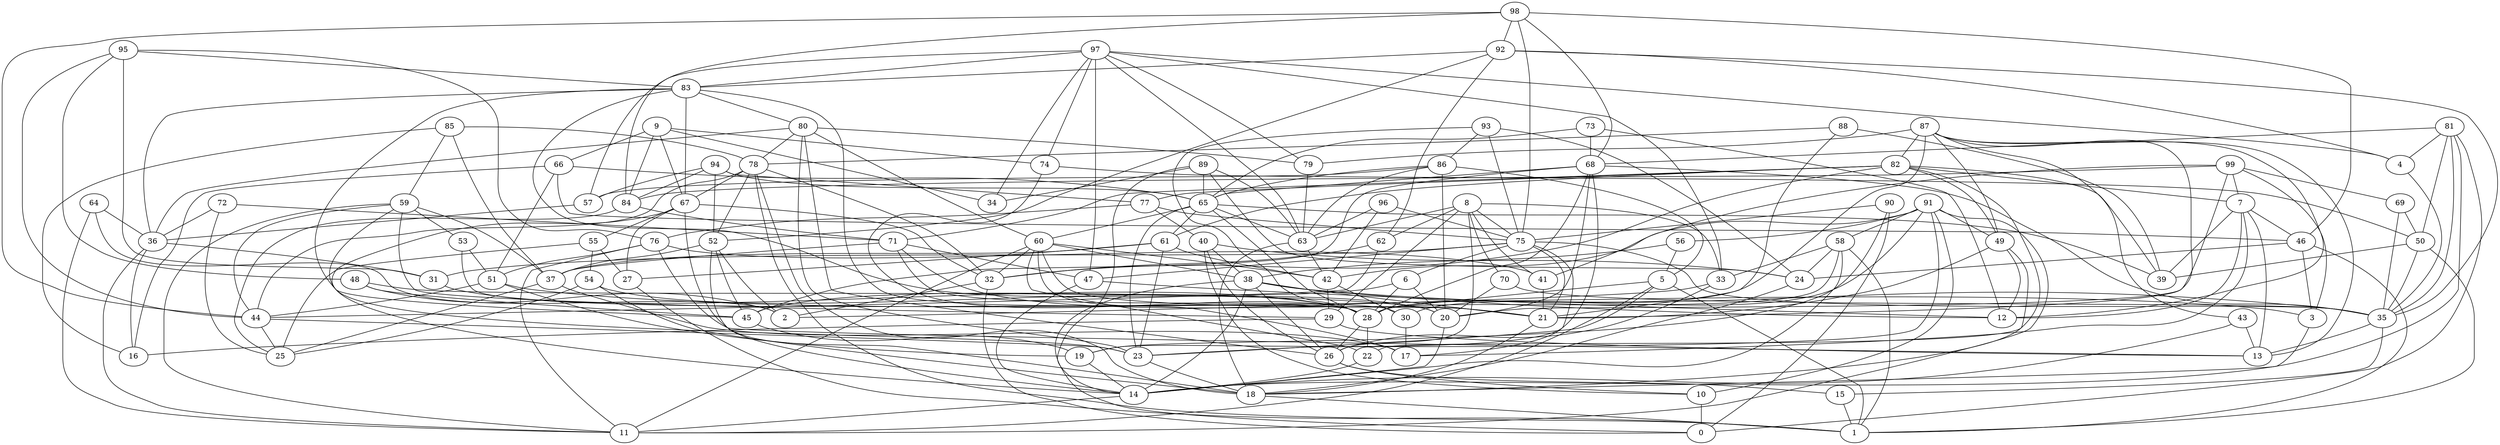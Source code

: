 digraph GG_graph {

subgraph G_graph {
edge [color = black]
"54" -> "25" [dir = none]
"54" -> "28" [dir = none]
"54" -> "18" [dir = none]
"24" -> "18" [dir = none]
"4" -> "35" [dir = none]
"5" -> "1" [dir = none]
"5" -> "11" [dir = none]
"5" -> "23" [dir = none]
"5" -> "28" [dir = none]
"94" -> "52" [dir = none]
"94" -> "57" [dir = none]
"94" -> "65" [dir = none]
"94" -> "77" [dir = none]
"94" -> "84" [dir = none]
"40" -> "10" [dir = none]
"40" -> "26" [dir = none]
"40" -> "24" [dir = none]
"40" -> "38" [dir = none]
"77" -> "76" [dir = none]
"77" -> "75" [dir = none]
"77" -> "40" [dir = none]
"15" -> "1" [dir = none]
"41" -> "21" [dir = none]
"76" -> "51" [dir = none]
"76" -> "11" [dir = none]
"76" -> "13" [dir = none]
"76" -> "41" [dir = none]
"64" -> "2" [dir = none]
"64" -> "36" [dir = none]
"64" -> "11" [dir = none]
"88" -> "39" [dir = none]
"88" -> "21" [dir = none]
"88" -> "78" [dir = none]
"97" -> "57" [dir = none]
"97" -> "79" [dir = none]
"97" -> "63" [dir = none]
"97" -> "34" [dir = none]
"97" -> "74" [dir = none]
"97" -> "33" [dir = none]
"97" -> "83" [dir = none]
"97" -> "47" [dir = none]
"97" -> "4" [dir = none]
"60" -> "38" [dir = none]
"60" -> "32" [dir = none]
"60" -> "42" [dir = none]
"60" -> "11" [dir = none]
"60" -> "21" [dir = none]
"60" -> "17" [dir = none]
"60" -> "22" [dir = none]
"78" -> "44" [dir = none]
"78" -> "67" [dir = none]
"78" -> "32" [dir = none]
"78" -> "1" [dir = none]
"78" -> "18" [dir = none]
"78" -> "52" [dir = none]
"44" -> "25" [dir = none]
"44" -> "23" [dir = none]
"27" -> "1" [dir = none]
"10" -> "0" [dir = none]
"32" -> "2" [dir = none]
"32" -> "0" [dir = none]
"9" -> "66" [dir = none]
"9" -> "34" [dir = none]
"9" -> "84" [dir = none]
"9" -> "74" [dir = none]
"9" -> "67" [dir = none]
"93" -> "24" [dir = none]
"93" -> "28" [dir = none]
"93" -> "75" [dir = none]
"93" -> "86" [dir = none]
"90" -> "0" [dir = none]
"90" -> "75" [dir = none]
"90" -> "19" [dir = none]
"31" -> "28" [dir = none]
"45" -> "19" [dir = none]
"57" -> "36" [dir = none]
"83" -> "20" [dir = none]
"83" -> "67" [dir = none]
"83" -> "45" [dir = none]
"83" -> "28" [dir = none]
"83" -> "36" [dir = none]
"83" -> "80" [dir = none]
"22" -> "14" [dir = none]
"85" -> "16" [dir = none]
"85" -> "37" [dir = none]
"85" -> "59" [dir = none]
"85" -> "78" [dir = none]
"23" -> "18" [dir = none]
"26" -> "10" [dir = none]
"26" -> "15" [dir = none]
"21" -> "18" [dir = none]
"99" -> "3" [dir = none]
"99" -> "20" [dir = none]
"99" -> "84" [dir = none]
"99" -> "7" [dir = none]
"99" -> "41" [dir = none]
"99" -> "69" [dir = none]
"29" -> "16" [dir = none]
"29" -> "13" [dir = none]
"67" -> "55" [dir = none]
"67" -> "32" [dir = none]
"67" -> "18" [dir = none]
"67" -> "27" [dir = none]
"50" -> "39" [dir = none]
"50" -> "1" [dir = none]
"50" -> "35" [dir = none]
"59" -> "53" [dir = none]
"59" -> "44" [dir = none]
"59" -> "37" [dir = none]
"59" -> "11" [dir = none]
"59" -> "29" [dir = none]
"59" -> "23" [dir = none]
"92" -> "4" [dir = none]
"92" -> "35" [dir = none]
"92" -> "62" [dir = none]
"92" -> "83" [dir = none]
"92" -> "52" [dir = none]
"71" -> "30" [dir = none]
"71" -> "47" [dir = none]
"71" -> "21" [dir = none]
"71" -> "37" [dir = none]
"46" -> "24" [dir = none]
"46" -> "1" [dir = none]
"46" -> "3" [dir = none]
"37" -> "25" [dir = none]
"37" -> "17" [dir = none]
"91" -> "30" [dir = none]
"91" -> "23" [dir = none]
"91" -> "42" [dir = none]
"91" -> "11" [dir = none]
"91" -> "10" [dir = none]
"91" -> "56" [dir = none]
"91" -> "58" [dir = none]
"91" -> "49" [dir = none]
"14" -> "11" [dir = none]
"8" -> "41" [dir = none]
"8" -> "33" [dir = none]
"8" -> "62" [dir = none]
"8" -> "75" [dir = none]
"8" -> "29" [dir = none]
"8" -> "70" [dir = none]
"8" -> "63" [dir = none]
"8" -> "26" [dir = none]
"35" -> "15" [dir = none]
"35" -> "13" [dir = none]
"87" -> "82" [dir = none]
"87" -> "12" [dir = none]
"87" -> "79" [dir = none]
"87" -> "21" [dir = none]
"87" -> "43" [dir = none]
"87" -> "49" [dir = none]
"87" -> "13" [dir = none]
"87" -> "28" [dir = none]
"49" -> "18" [dir = none]
"49" -> "21" [dir = none]
"49" -> "12" [dir = none]
"80" -> "60" [dir = none]
"80" -> "79" [dir = none]
"80" -> "78" [dir = none]
"80" -> "36" [dir = none]
"80" -> "23" [dir = none]
"80" -> "26" [dir = none]
"42" -> "30" [dir = none]
"42" -> "29" [dir = none]
"18" -> "1" [dir = none]
"73" -> "12" [dir = none]
"73" -> "65" [dir = none]
"73" -> "68" [dir = none]
"95" -> "76" [dir = none]
"95" -> "44" [dir = none]
"95" -> "48" [dir = none]
"95" -> "31" [dir = none]
"95" -> "83" [dir = none]
"69" -> "35" [dir = none]
"69" -> "50" [dir = none]
"19" -> "14" [dir = none]
"81" -> "0" [dir = none]
"81" -> "4" [dir = none]
"81" -> "68" [dir = none]
"81" -> "14" [dir = none]
"81" -> "35" [dir = none]
"81" -> "50" [dir = none]
"61" -> "37" [dir = none]
"61" -> "27" [dir = none]
"61" -> "23" [dir = none]
"61" -> "42" [dir = none]
"38" -> "12" [dir = none]
"38" -> "14" [dir = none]
"38" -> "0" [dir = none]
"38" -> "26" [dir = none]
"38" -> "35" [dir = none]
"38" -> "21" [dir = none]
"53" -> "51" [dir = none]
"53" -> "28" [dir = none]
"89" -> "24" [dir = none]
"89" -> "65" [dir = none]
"89" -> "14" [dir = none]
"89" -> "34" [dir = none]
"89" -> "63" [dir = none]
"98" -> "84" [dir = none]
"98" -> "44" [dir = none]
"98" -> "46" [dir = none]
"98" -> "68" [dir = none]
"98" -> "75" [dir = none]
"98" -> "92" [dir = none]
"82" -> "39" [dir = none]
"82" -> "32" [dir = none]
"82" -> "49" [dir = none]
"82" -> "61" [dir = none]
"82" -> "7" [dir = none]
"82" -> "22" [dir = none]
"82" -> "77" [dir = none]
"82" -> "71" [dir = none]
"68" -> "20" [dir = none]
"68" -> "45" [dir = none]
"68" -> "19" [dir = none]
"68" -> "35" [dir = none]
"68" -> "65" [dir = none]
"68" -> "28" [dir = none]
"7" -> "13" [dir = none]
"7" -> "46" [dir = none]
"7" -> "17" [dir = none]
"7" -> "12" [dir = none]
"7" -> "39" [dir = none]
"65" -> "23" [dir = none]
"65" -> "60" [dir = none]
"65" -> "39" [dir = none]
"65" -> "61" [dir = none]
"65" -> "63" [dir = none]
"65" -> "28" [dir = none]
"72" -> "25" [dir = none]
"72" -> "71" [dir = none]
"72" -> "36" [dir = none]
"56" -> "5" [dir = none]
"56" -> "38" [dir = none]
"79" -> "63" [dir = none]
"3" -> "18" [dir = none]
"62" -> "44" [dir = none]
"62" -> "32" [dir = none]
"55" -> "25" [dir = none]
"55" -> "54" [dir = none]
"86" -> "5" [dir = none]
"86" -> "20" [dir = none]
"86" -> "63" [dir = none]
"86" -> "57" [dir = none]
"86" -> "65" [dir = none]
"20" -> "14" [dir = none]
"30" -> "17" [dir = none]
"58" -> "28" [dir = none]
"58" -> "1" [dir = none]
"58" -> "33" [dir = none]
"58" -> "14" [dir = none]
"58" -> "24" [dir = none]
"84" -> "25" [dir = none]
"84" -> "71" [dir = none]
"66" -> "51" [dir = none]
"66" -> "65" [dir = none]
"66" -> "16" [dir = none]
"66" -> "46" [dir = none]
"70" -> "35" [dir = none]
"70" -> "20" [dir = none]
"33" -> "2" [dir = none]
"33" -> "26" [dir = none]
"6" -> "45" [dir = none]
"6" -> "28" [dir = none]
"6" -> "20" [dir = none]
"48" -> "20" [dir = none]
"48" -> "45" [dir = none]
"48" -> "2" [dir = none]
"63" -> "18" [dir = none]
"63" -> "42" [dir = none]
"28" -> "26" [dir = none]
"28" -> "22" [dir = none]
"51" -> "19" [dir = none]
"51" -> "3" [dir = none]
"51" -> "44" [dir = none]
"52" -> "37" [dir = none]
"52" -> "45" [dir = none]
"52" -> "2" [dir = none]
"52" -> "14" [dir = none]
"74" -> "28" [dir = none]
"74" -> "50" [dir = none]
"47" -> "12" [dir = none]
"43" -> "14" [dir = none]
"43" -> "13" [dir = none]
"96" -> "42" [dir = none]
"96" -> "63" [dir = none]
"96" -> "75" [dir = none]
"75" -> "6" [dir = none]
"75" -> "21" [dir = none]
"75" -> "35" [dir = none]
"75" -> "47" [dir = none]
"75" -> "31" [dir = none]
"75" -> "17" [dir = none]
"36" -> "11" [dir = none]
"36" -> "16" [dir = none]
"36" -> "31" [dir = none]
"67" -> "14" [dir = none]
"47" -> "14" [dir = none]
"55" -> "27" [dir = none]
}

}
